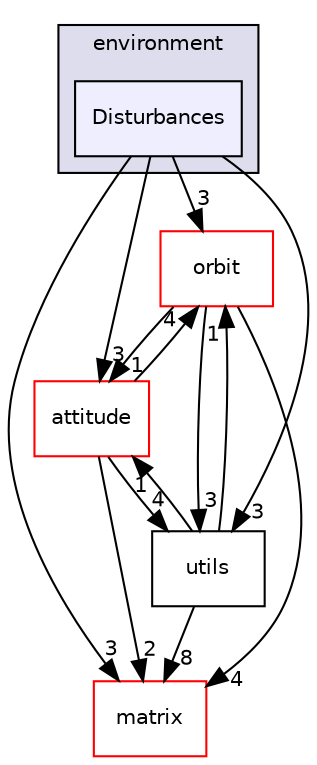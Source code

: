 digraph "Disturbances" {
  compound=true
  node [ fontsize="10", fontname="Helvetica"];
  edge [ labelfontsize="10", labelfontname="Helvetica"];
  subgraph clusterdir_88013743cf0a19a9971b3b941e88bf54 {
    graph [ bgcolor="#ddddee", pencolor="black", label="environment" fontname="Helvetica", fontsize="10", URL="dir_88013743cf0a19a9971b3b941e88bf54.html"]
  dir_919b19a47b05518f77c25d870e9e25ca [shape=box, label="Disturbances", style="filled", fillcolor="#eeeeff", pencolor="black", URL="dir_919b19a47b05518f77c25d870e9e25ca.html"];
  }
  dir_392744e470e3e5dbf93993e14232aa19 [shape=box label="orbit" fillcolor="white" style="filled" color="red" URL="dir_392744e470e3e5dbf93993e14232aa19.html"];
  dir_40d7732de2983c682bb99d86585a563c [shape=box label="matrix" fillcolor="white" style="filled" color="red" URL="dir_40d7732de2983c682bb99d86585a563c.html"];
  dir_c55b91a86a3413cc678b3a37c553022c [shape=box label="attitude" fillcolor="white" style="filled" color="red" URL="dir_c55b91a86a3413cc678b3a37c553022c.html"];
  dir_313caf1132e152dd9b58bea13a4052ca [shape=box label="utils" URL="dir_313caf1132e152dd9b58bea13a4052ca.html"];
  dir_919b19a47b05518f77c25d870e9e25ca->dir_392744e470e3e5dbf93993e14232aa19 [headlabel="3", labeldistance=1.5 headhref="dir_000012_000013.html"];
  dir_919b19a47b05518f77c25d870e9e25ca->dir_40d7732de2983c682bb99d86585a563c [headlabel="3", labeldistance=1.5 headhref="dir_000012_000002.html"];
  dir_919b19a47b05518f77c25d870e9e25ca->dir_c55b91a86a3413cc678b3a37c553022c [headlabel="3", labeldistance=1.5 headhref="dir_000012_000004.html"];
  dir_919b19a47b05518f77c25d870e9e25ca->dir_313caf1132e152dd9b58bea13a4052ca [headlabel="3", labeldistance=1.5 headhref="dir_000012_000011.html"];
  dir_392744e470e3e5dbf93993e14232aa19->dir_40d7732de2983c682bb99d86585a563c [headlabel="4", labeldistance=1.5 headhref="dir_000013_000002.html"];
  dir_392744e470e3e5dbf93993e14232aa19->dir_c55b91a86a3413cc678b3a37c553022c [headlabel="1", labeldistance=1.5 headhref="dir_000013_000004.html"];
  dir_392744e470e3e5dbf93993e14232aa19->dir_313caf1132e152dd9b58bea13a4052ca [headlabel="3", labeldistance=1.5 headhref="dir_000013_000011.html"];
  dir_c55b91a86a3413cc678b3a37c553022c->dir_392744e470e3e5dbf93993e14232aa19 [headlabel="4", labeldistance=1.5 headhref="dir_000004_000013.html"];
  dir_c55b91a86a3413cc678b3a37c553022c->dir_40d7732de2983c682bb99d86585a563c [headlabel="2", labeldistance=1.5 headhref="dir_000004_000002.html"];
  dir_c55b91a86a3413cc678b3a37c553022c->dir_313caf1132e152dd9b58bea13a4052ca [headlabel="4", labeldistance=1.5 headhref="dir_000004_000011.html"];
  dir_313caf1132e152dd9b58bea13a4052ca->dir_392744e470e3e5dbf93993e14232aa19 [headlabel="1", labeldistance=1.5 headhref="dir_000011_000013.html"];
  dir_313caf1132e152dd9b58bea13a4052ca->dir_40d7732de2983c682bb99d86585a563c [headlabel="8", labeldistance=1.5 headhref="dir_000011_000002.html"];
  dir_313caf1132e152dd9b58bea13a4052ca->dir_c55b91a86a3413cc678b3a37c553022c [headlabel="1", labeldistance=1.5 headhref="dir_000011_000004.html"];
}
